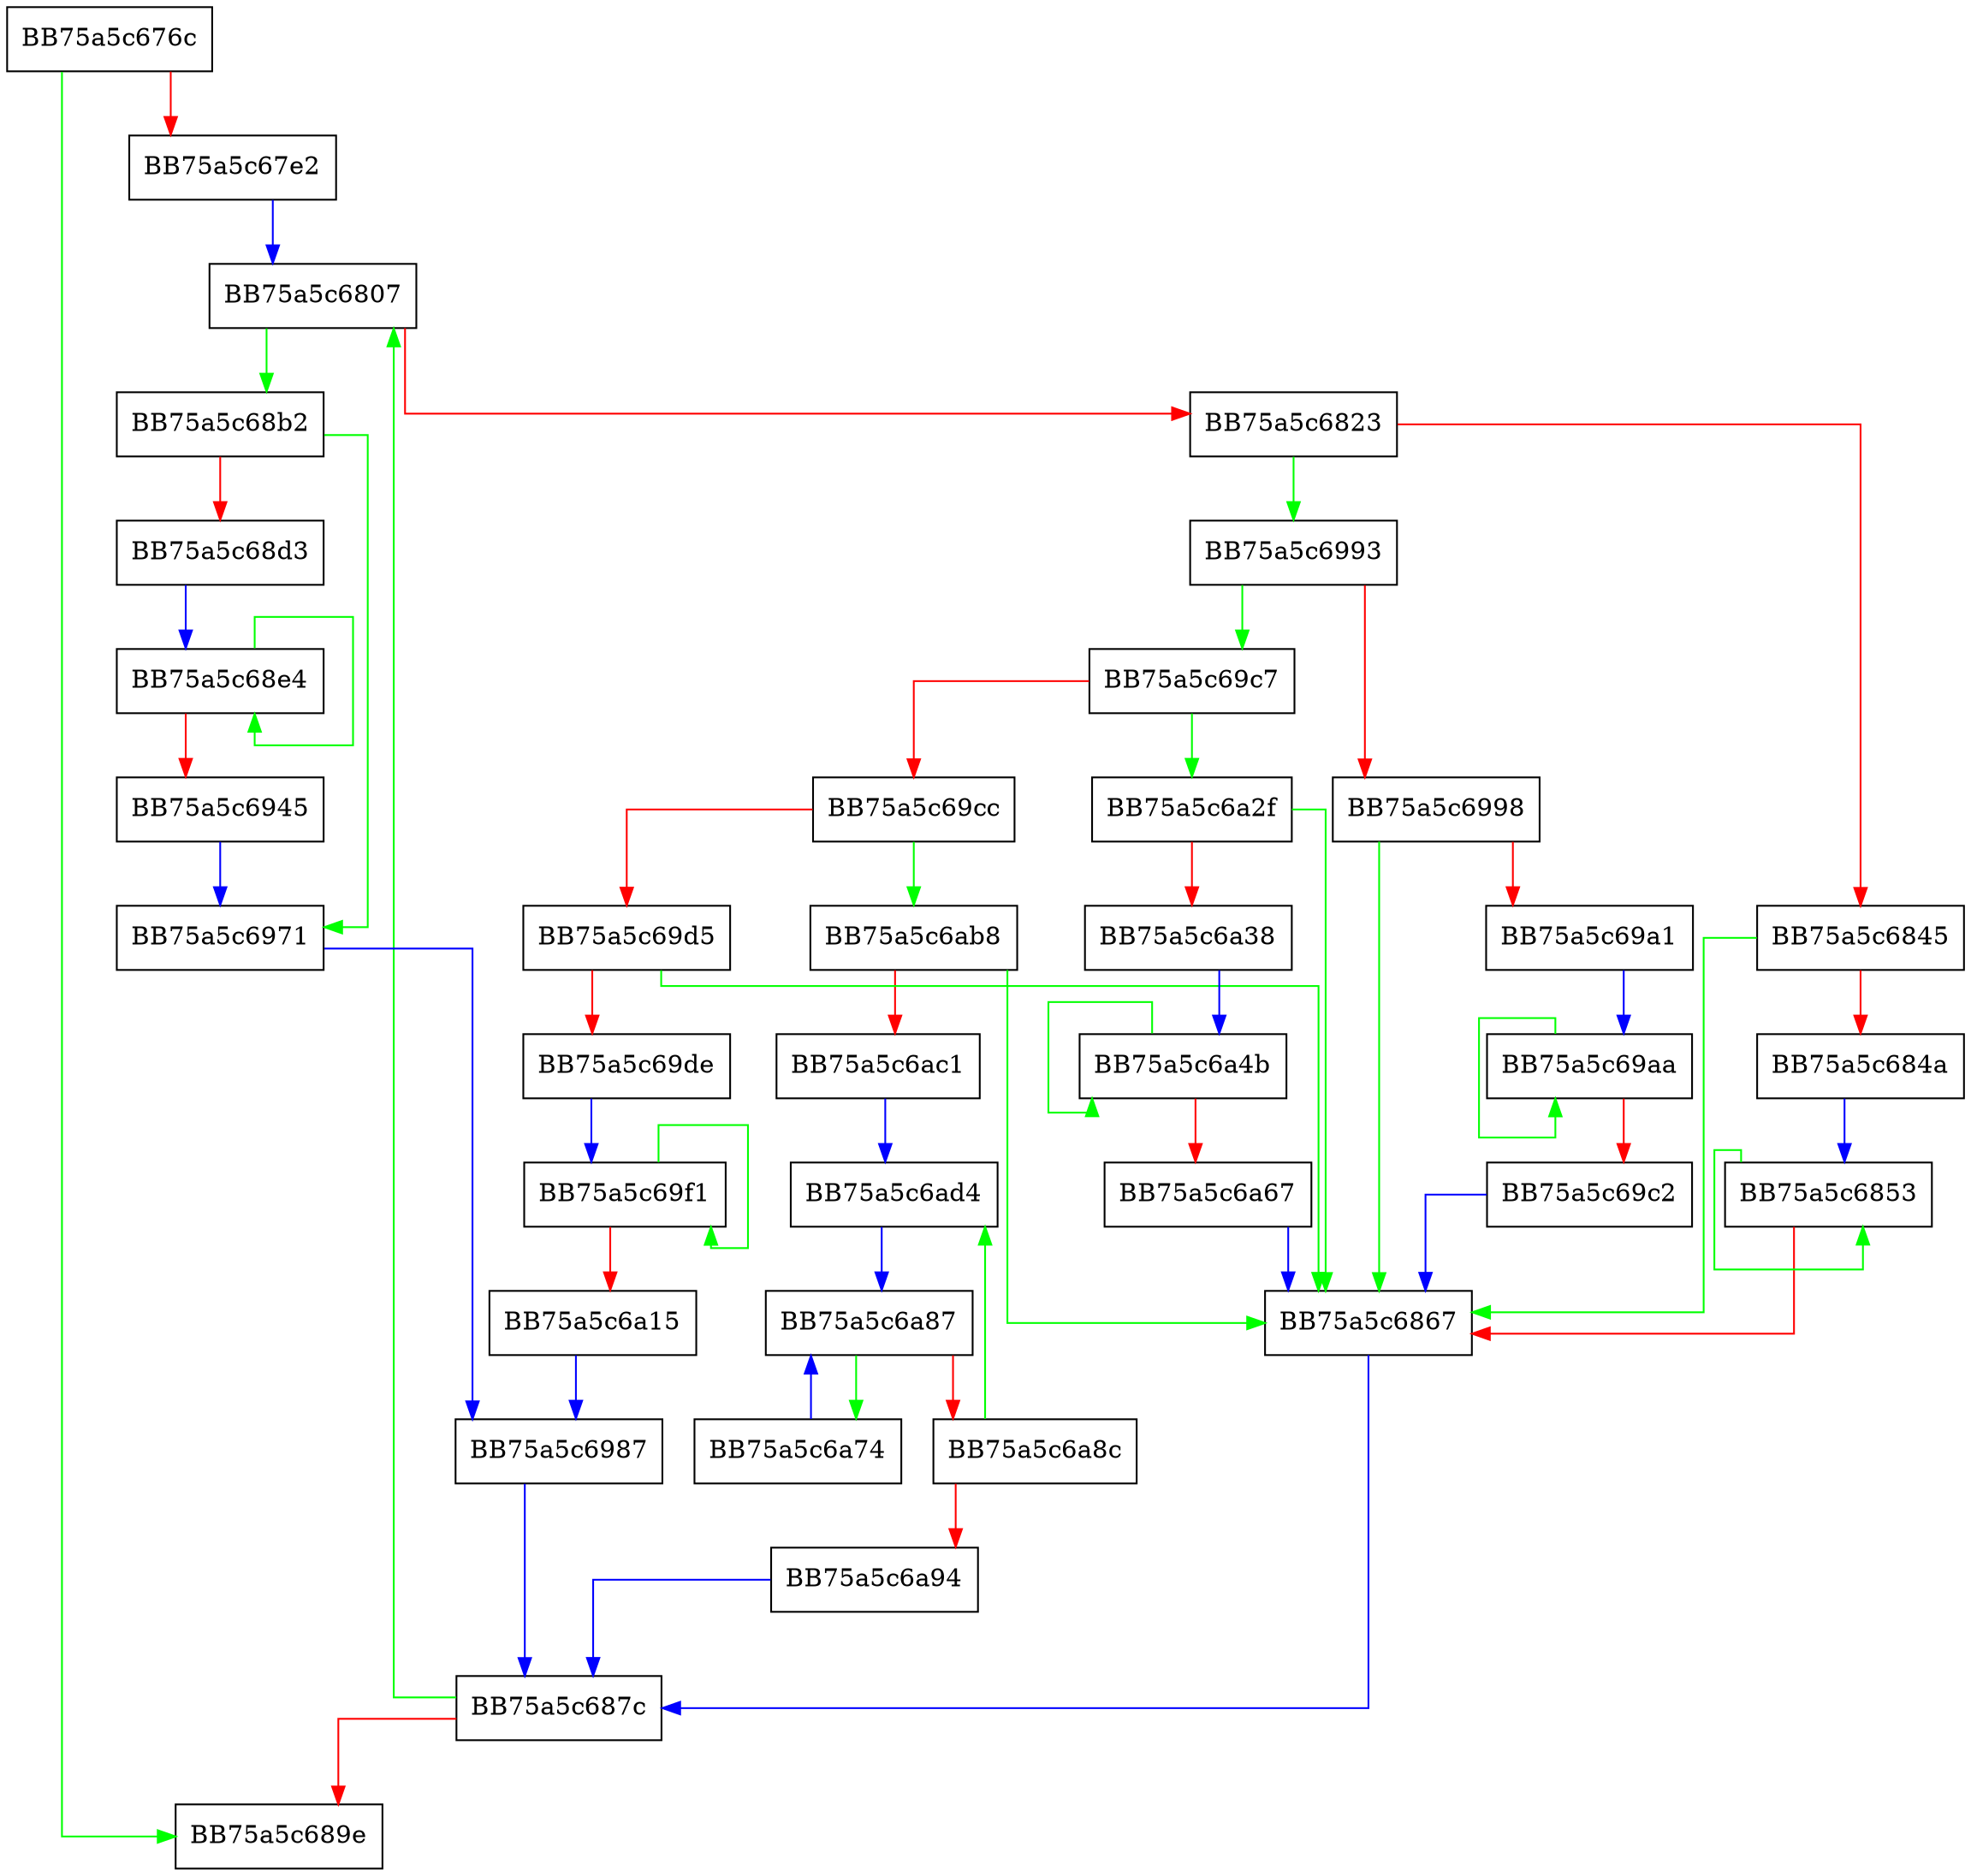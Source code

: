 digraph HUF_fillDTableX2 {
  node [shape="box"];
  graph [splines=ortho];
  BB75a5c676c -> BB75a5c689e [color="green"];
  BB75a5c676c -> BB75a5c67e2 [color="red"];
  BB75a5c67e2 -> BB75a5c6807 [color="blue"];
  BB75a5c6807 -> BB75a5c68b2 [color="green"];
  BB75a5c6807 -> BB75a5c6823 [color="red"];
  BB75a5c6823 -> BB75a5c6993 [color="green"];
  BB75a5c6823 -> BB75a5c6845 [color="red"];
  BB75a5c6845 -> BB75a5c6867 [color="green"];
  BB75a5c6845 -> BB75a5c684a [color="red"];
  BB75a5c684a -> BB75a5c6853 [color="blue"];
  BB75a5c6853 -> BB75a5c6853 [color="green"];
  BB75a5c6853 -> BB75a5c6867 [color="red"];
  BB75a5c6867 -> BB75a5c687c [color="blue"];
  BB75a5c687c -> BB75a5c6807 [color="green"];
  BB75a5c687c -> BB75a5c689e [color="red"];
  BB75a5c68b2 -> BB75a5c6971 [color="green"];
  BB75a5c68b2 -> BB75a5c68d3 [color="red"];
  BB75a5c68d3 -> BB75a5c68e4 [color="blue"];
  BB75a5c68e4 -> BB75a5c68e4 [color="green"];
  BB75a5c68e4 -> BB75a5c6945 [color="red"];
  BB75a5c6945 -> BB75a5c6971 [color="blue"];
  BB75a5c6971 -> BB75a5c6987 [color="blue"];
  BB75a5c6987 -> BB75a5c687c [color="blue"];
  BB75a5c6993 -> BB75a5c69c7 [color="green"];
  BB75a5c6993 -> BB75a5c6998 [color="red"];
  BB75a5c6998 -> BB75a5c6867 [color="green"];
  BB75a5c6998 -> BB75a5c69a1 [color="red"];
  BB75a5c69a1 -> BB75a5c69aa [color="blue"];
  BB75a5c69aa -> BB75a5c69aa [color="green"];
  BB75a5c69aa -> BB75a5c69c2 [color="red"];
  BB75a5c69c2 -> BB75a5c6867 [color="blue"];
  BB75a5c69c7 -> BB75a5c6a2f [color="green"];
  BB75a5c69c7 -> BB75a5c69cc [color="red"];
  BB75a5c69cc -> BB75a5c6ab8 [color="green"];
  BB75a5c69cc -> BB75a5c69d5 [color="red"];
  BB75a5c69d5 -> BB75a5c6867 [color="green"];
  BB75a5c69d5 -> BB75a5c69de [color="red"];
  BB75a5c69de -> BB75a5c69f1 [color="blue"];
  BB75a5c69f1 -> BB75a5c69f1 [color="green"];
  BB75a5c69f1 -> BB75a5c6a15 [color="red"];
  BB75a5c6a15 -> BB75a5c6987 [color="blue"];
  BB75a5c6a2f -> BB75a5c6867 [color="green"];
  BB75a5c6a2f -> BB75a5c6a38 [color="red"];
  BB75a5c6a38 -> BB75a5c6a4b [color="blue"];
  BB75a5c6a4b -> BB75a5c6a4b [color="green"];
  BB75a5c6a4b -> BB75a5c6a67 [color="red"];
  BB75a5c6a67 -> BB75a5c6867 [color="blue"];
  BB75a5c6a74 -> BB75a5c6a87 [color="blue"];
  BB75a5c6a87 -> BB75a5c6a74 [color="green"];
  BB75a5c6a87 -> BB75a5c6a8c [color="red"];
  BB75a5c6a8c -> BB75a5c6ad4 [color="green"];
  BB75a5c6a8c -> BB75a5c6a94 [color="red"];
  BB75a5c6a94 -> BB75a5c687c [color="blue"];
  BB75a5c6ab8 -> BB75a5c6867 [color="green"];
  BB75a5c6ab8 -> BB75a5c6ac1 [color="red"];
  BB75a5c6ac1 -> BB75a5c6ad4 [color="blue"];
  BB75a5c6ad4 -> BB75a5c6a87 [color="blue"];
}
